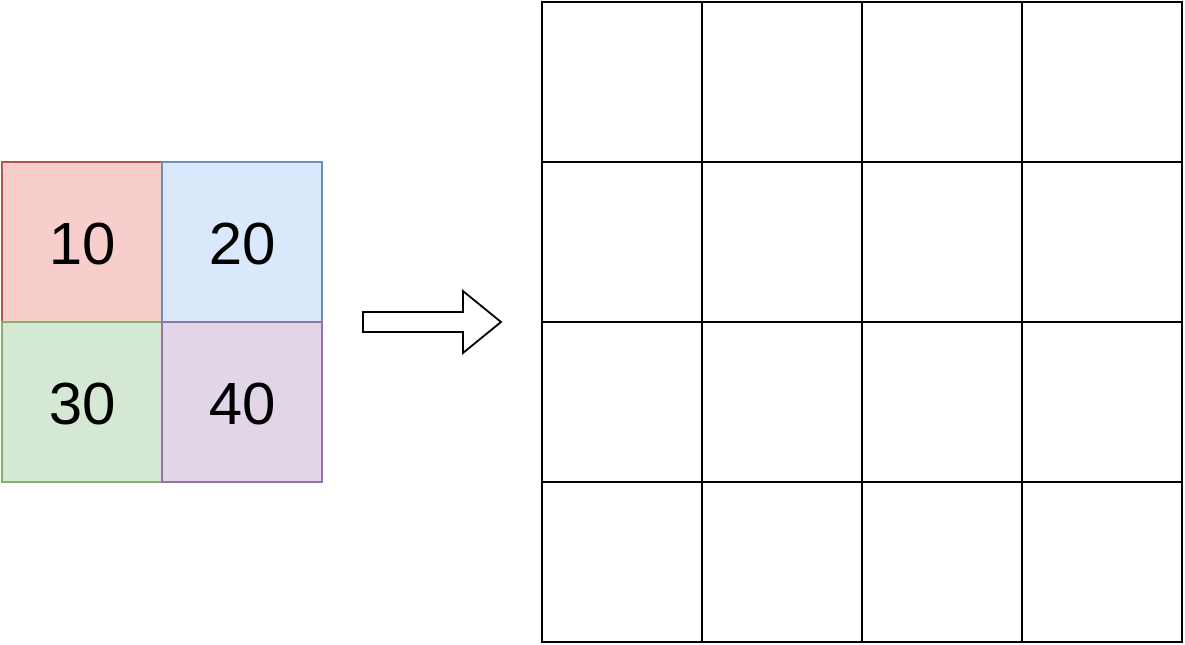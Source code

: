 <mxfile version="25.0.3">
  <diagram name="Page-1" id="cNyNDmtd-_M6gK_tTOQx">
    <mxGraphModel dx="2074" dy="1106" grid="1" gridSize="10" guides="1" tooltips="1" connect="1" arrows="1" fold="1" page="1" pageScale="1" pageWidth="827" pageHeight="1169" math="0" shadow="0">
      <root>
        <mxCell id="0" />
        <mxCell id="1" parent="0" />
        <mxCell id="uR-RxziL_9mXDjVsaNV1-1" value="&lt;font style=&quot;font-size: 30px;&quot;&gt;10&lt;/font&gt;" style="whiteSpace=wrap;html=1;aspect=fixed;fillColor=#f8cecc;strokeColor=#b85450;container=0;" parent="1" vertex="1">
          <mxGeometry x="110" y="150" width="80" height="80" as="geometry" />
        </mxCell>
        <mxCell id="uR-RxziL_9mXDjVsaNV1-2" value="&lt;font style=&quot;font-size: 30px;&quot;&gt;20&lt;/font&gt;" style="whiteSpace=wrap;html=1;aspect=fixed;fillColor=#dae8fc;strokeColor=#6c8ebf;container=0;" parent="1" vertex="1">
          <mxGeometry x="190" y="150" width="80" height="80" as="geometry" />
        </mxCell>
        <mxCell id="uR-RxziL_9mXDjVsaNV1-3" value="&lt;font style=&quot;font-size: 30px;&quot;&gt;30&lt;/font&gt;" style="whiteSpace=wrap;html=1;aspect=fixed;fillColor=#d5e8d4;strokeColor=#82b366;container=0;" parent="1" vertex="1">
          <mxGeometry x="110" y="230" width="80" height="80" as="geometry" />
        </mxCell>
        <mxCell id="uR-RxziL_9mXDjVsaNV1-5" value="&lt;font style=&quot;font-size: 30px;&quot;&gt;40&lt;/font&gt;" style="whiteSpace=wrap;html=1;aspect=fixed;fillColor=#e1d5e7;strokeColor=#9673a6;container=0;" parent="1" vertex="1">
          <mxGeometry x="190" y="230" width="80" height="80" as="geometry" />
        </mxCell>
        <mxCell id="uR-RxziL_9mXDjVsaNV1-6" value="" style="whiteSpace=wrap;html=1;aspect=fixed;container=0;" parent="1" vertex="1">
          <mxGeometry x="380" y="70" width="80" height="80" as="geometry" />
        </mxCell>
        <mxCell id="uR-RxziL_9mXDjVsaNV1-7" value="" style="whiteSpace=wrap;html=1;aspect=fixed;container=0;" parent="1" vertex="1">
          <mxGeometry x="540" y="70" width="80" height="80" as="geometry" />
        </mxCell>
        <mxCell id="uR-RxziL_9mXDjVsaNV1-8" value="" style="whiteSpace=wrap;html=1;aspect=fixed;container=0;" parent="1" vertex="1">
          <mxGeometry x="380" y="310" width="80" height="80" as="geometry" />
        </mxCell>
        <mxCell id="uR-RxziL_9mXDjVsaNV1-9" value="" style="whiteSpace=wrap;html=1;aspect=fixed;container=0;" parent="1" vertex="1">
          <mxGeometry x="540" y="310" width="80" height="80" as="geometry" />
        </mxCell>
        <mxCell id="uR-RxziL_9mXDjVsaNV1-10" value="" style="whiteSpace=wrap;html=1;aspect=fixed;container=0;" parent="1" vertex="1">
          <mxGeometry x="460" y="70" width="80" height="80" as="geometry" />
        </mxCell>
        <mxCell id="uR-RxziL_9mXDjVsaNV1-11" value="" style="whiteSpace=wrap;html=1;aspect=fixed;container=0;" parent="1" vertex="1">
          <mxGeometry x="380" y="150" width="80" height="80" as="geometry" />
        </mxCell>
        <mxCell id="uR-RxziL_9mXDjVsaNV1-12" value="" style="whiteSpace=wrap;html=1;aspect=fixed;container=0;" parent="1" vertex="1">
          <mxGeometry x="380" y="230" width="80" height="80" as="geometry" />
        </mxCell>
        <mxCell id="uR-RxziL_9mXDjVsaNV1-13" value="" style="whiteSpace=wrap;html=1;aspect=fixed;container=0;" parent="1" vertex="1">
          <mxGeometry x="460" y="310" width="80" height="80" as="geometry" />
        </mxCell>
        <mxCell id="uR-RxziL_9mXDjVsaNV1-14" value="" style="whiteSpace=wrap;html=1;aspect=fixed;container=0;" parent="1" vertex="1">
          <mxGeometry x="620" y="310" width="80" height="80" as="geometry" />
        </mxCell>
        <mxCell id="uR-RxziL_9mXDjVsaNV1-15" value="" style="whiteSpace=wrap;html=1;aspect=fixed;container=0;" parent="1" vertex="1">
          <mxGeometry x="620" y="230" width="80" height="80" as="geometry" />
        </mxCell>
        <mxCell id="uR-RxziL_9mXDjVsaNV1-16" value="" style="whiteSpace=wrap;html=1;aspect=fixed;container=0;" parent="1" vertex="1">
          <mxGeometry x="620" y="70" width="80" height="80" as="geometry" />
        </mxCell>
        <mxCell id="uR-RxziL_9mXDjVsaNV1-17" value="" style="whiteSpace=wrap;html=1;aspect=fixed;container=0;" parent="1" vertex="1">
          <mxGeometry x="620" y="150" width="80" height="80" as="geometry" />
        </mxCell>
        <mxCell id="uR-RxziL_9mXDjVsaNV1-18" value="" style="whiteSpace=wrap;html=1;aspect=fixed;container=0;" parent="1" vertex="1">
          <mxGeometry x="540" y="150" width="80" height="80" as="geometry" />
        </mxCell>
        <mxCell id="uR-RxziL_9mXDjVsaNV1-19" value="" style="whiteSpace=wrap;html=1;aspect=fixed;container=0;" parent="1" vertex="1">
          <mxGeometry x="460" y="150" width="80" height="80" as="geometry" />
        </mxCell>
        <mxCell id="uR-RxziL_9mXDjVsaNV1-21" value="" style="whiteSpace=wrap;html=1;aspect=fixed;container=0;" parent="1" vertex="1">
          <mxGeometry x="460" y="230" width="80" height="80" as="geometry" />
        </mxCell>
        <mxCell id="uR-RxziL_9mXDjVsaNV1-22" value="" style="whiteSpace=wrap;html=1;aspect=fixed;container=0;" parent="1" vertex="1">
          <mxGeometry x="540" y="230" width="80" height="80" as="geometry" />
        </mxCell>
        <mxCell id="uR-RxziL_9mXDjVsaNV1-56" value="" style="shape=flexArrow;endArrow=classic;html=1;rounded=0;" parent="1" edge="1">
          <mxGeometry width="50" height="50" relative="1" as="geometry">
            <mxPoint x="290" y="230" as="sourcePoint" />
            <mxPoint x="360" y="230" as="targetPoint" />
          </mxGeometry>
        </mxCell>
      </root>
    </mxGraphModel>
  </diagram>
</mxfile>
